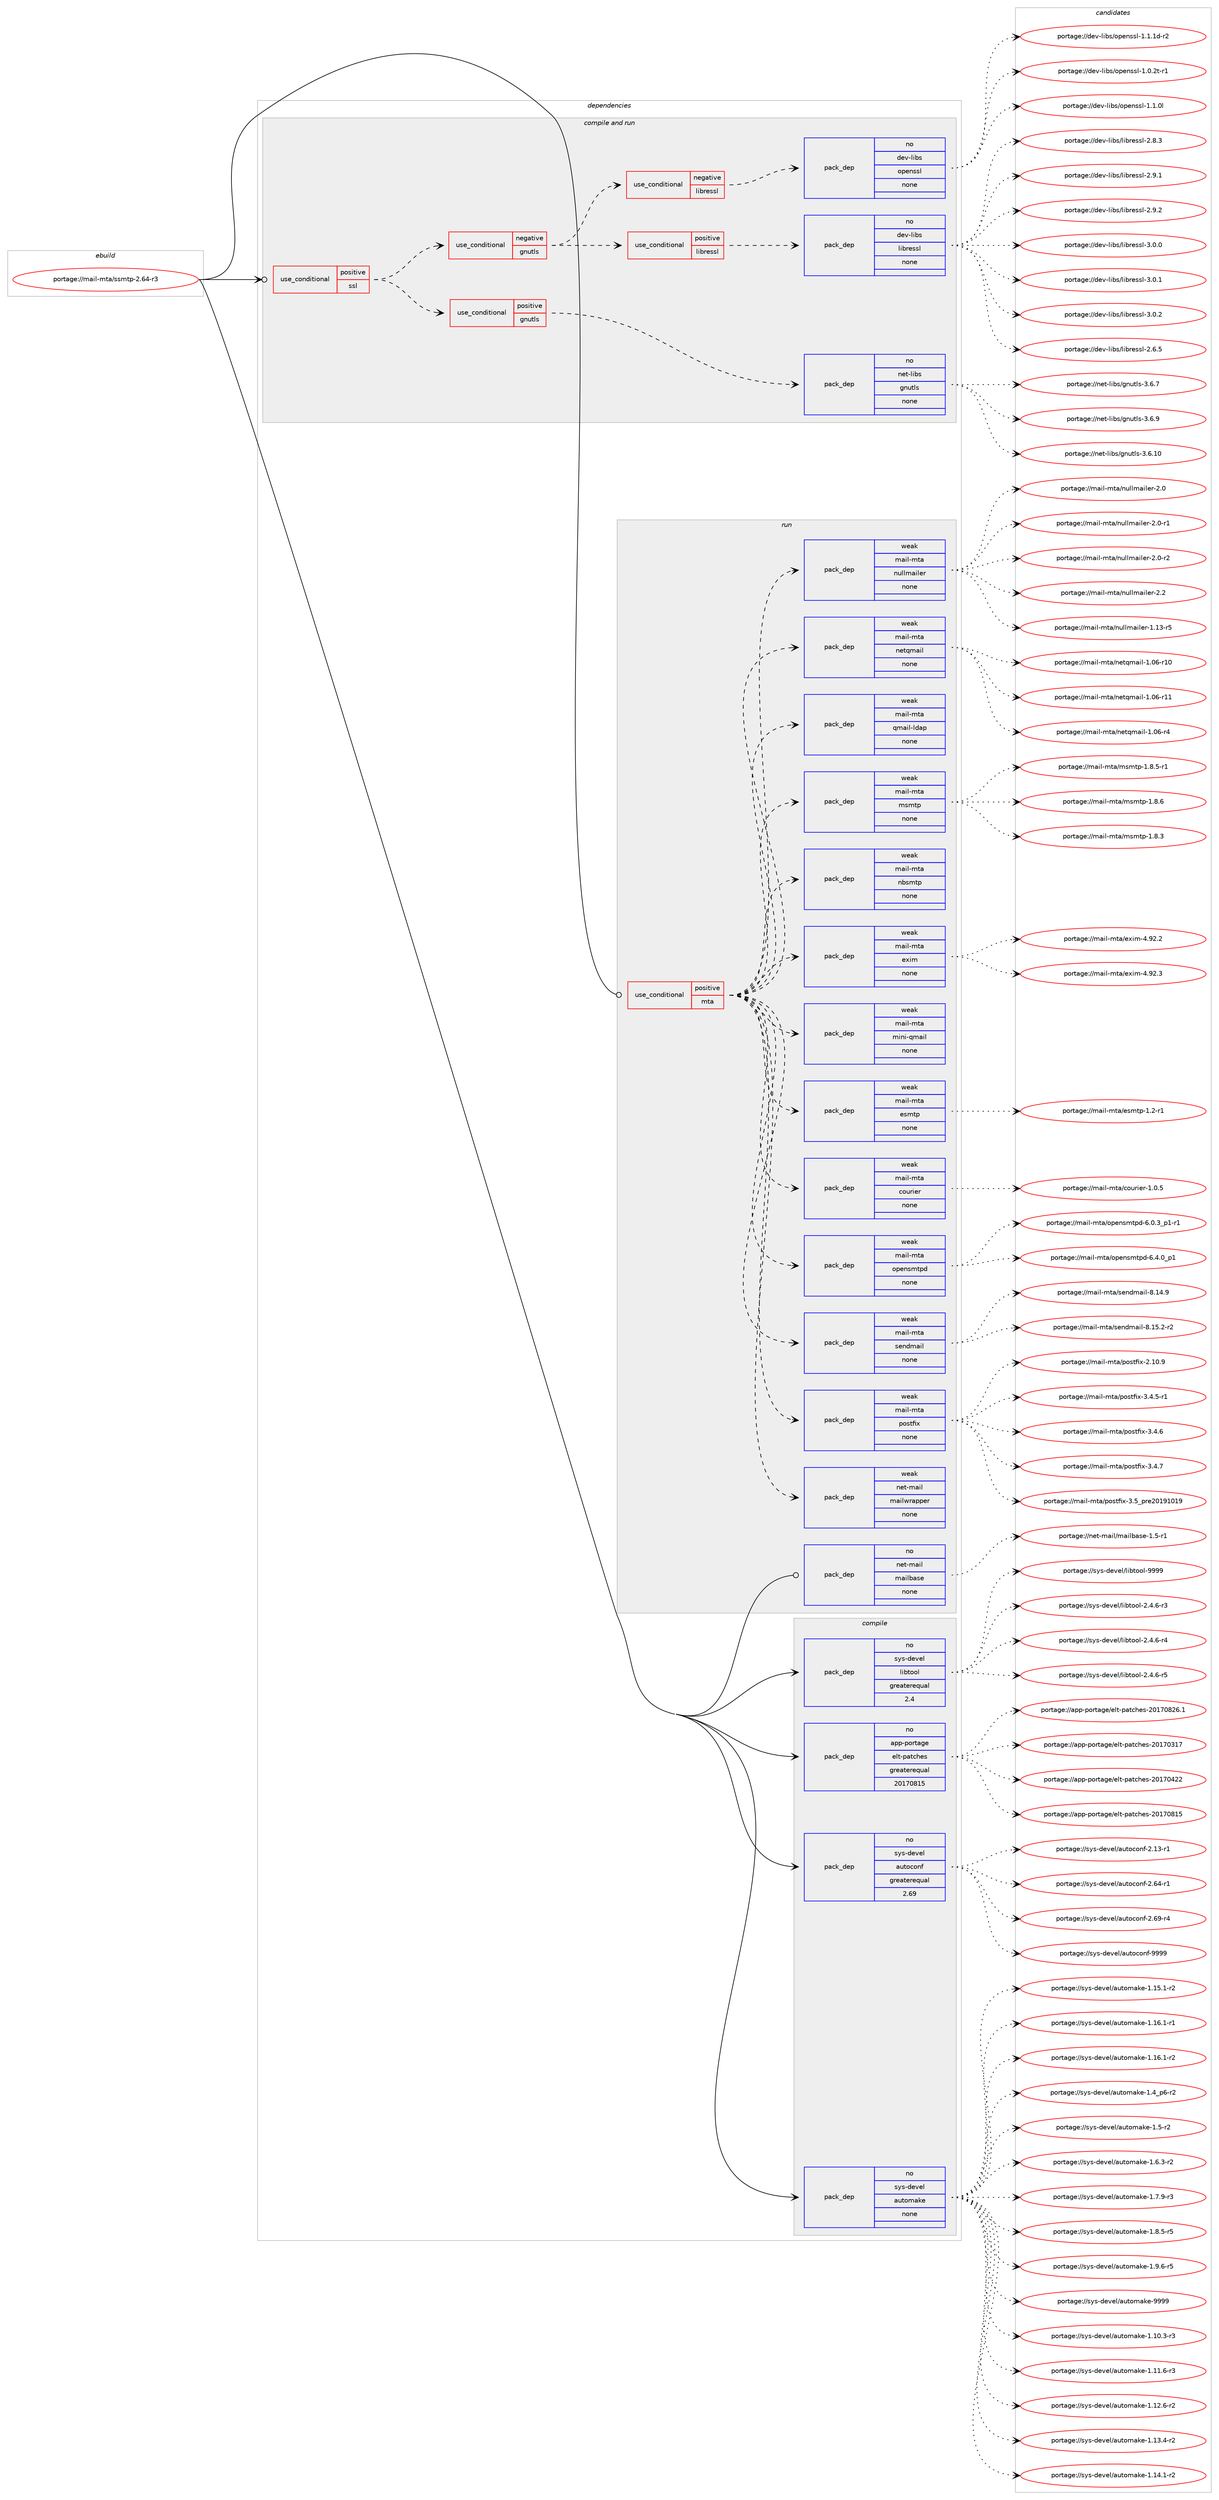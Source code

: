 digraph prolog {

# *************
# Graph options
# *************

newrank=true;
concentrate=true;
compound=true;
graph [rankdir=LR,fontname=Helvetica,fontsize=10,ranksep=1.5];#, ranksep=2.5, nodesep=0.2];
edge  [arrowhead=vee];
node  [fontname=Helvetica,fontsize=10];

# **********
# The ebuild
# **********

subgraph cluster_leftcol {
color=gray;
rank=same;
label=<<i>ebuild</i>>;
id [label="portage://mail-mta/ssmtp-2.64-r3", color=red, width=4, href="../mail-mta/ssmtp-2.64-r3.svg"];
}

# ****************
# The dependencies
# ****************

subgraph cluster_midcol {
color=gray;
label=<<i>dependencies</i>>;
subgraph cluster_compile {
fillcolor="#eeeeee";
style=filled;
label=<<i>compile</i>>;
subgraph pack225647 {
dependency307972 [label=<<TABLE BORDER="0" CELLBORDER="1" CELLSPACING="0" CELLPADDING="4" WIDTH="220"><TR><TD ROWSPAN="6" CELLPADDING="30">pack_dep</TD></TR><TR><TD WIDTH="110">no</TD></TR><TR><TD>app-portage</TD></TR><TR><TD>elt-patches</TD></TR><TR><TD>greaterequal</TD></TR><TR><TD>20170815</TD></TR></TABLE>>, shape=none, color=blue];
}
id:e -> dependency307972:w [weight=20,style="solid",arrowhead="vee"];
subgraph pack225648 {
dependency307973 [label=<<TABLE BORDER="0" CELLBORDER="1" CELLSPACING="0" CELLPADDING="4" WIDTH="220"><TR><TD ROWSPAN="6" CELLPADDING="30">pack_dep</TD></TR><TR><TD WIDTH="110">no</TD></TR><TR><TD>sys-devel</TD></TR><TR><TD>autoconf</TD></TR><TR><TD>greaterequal</TD></TR><TR><TD>2.69</TD></TR></TABLE>>, shape=none, color=blue];
}
id:e -> dependency307973:w [weight=20,style="solid",arrowhead="vee"];
subgraph pack225649 {
dependency307974 [label=<<TABLE BORDER="0" CELLBORDER="1" CELLSPACING="0" CELLPADDING="4" WIDTH="220"><TR><TD ROWSPAN="6" CELLPADDING="30">pack_dep</TD></TR><TR><TD WIDTH="110">no</TD></TR><TR><TD>sys-devel</TD></TR><TR><TD>automake</TD></TR><TR><TD>none</TD></TR><TR><TD></TD></TR></TABLE>>, shape=none, color=blue];
}
id:e -> dependency307974:w [weight=20,style="solid",arrowhead="vee"];
subgraph pack225650 {
dependency307975 [label=<<TABLE BORDER="0" CELLBORDER="1" CELLSPACING="0" CELLPADDING="4" WIDTH="220"><TR><TD ROWSPAN="6" CELLPADDING="30">pack_dep</TD></TR><TR><TD WIDTH="110">no</TD></TR><TR><TD>sys-devel</TD></TR><TR><TD>libtool</TD></TR><TR><TD>greaterequal</TD></TR><TR><TD>2.4</TD></TR></TABLE>>, shape=none, color=blue];
}
id:e -> dependency307975:w [weight=20,style="solid",arrowhead="vee"];
}
subgraph cluster_compileandrun {
fillcolor="#eeeeee";
style=filled;
label=<<i>compile and run</i>>;
subgraph cond77383 {
dependency307976 [label=<<TABLE BORDER="0" CELLBORDER="1" CELLSPACING="0" CELLPADDING="4"><TR><TD ROWSPAN="3" CELLPADDING="10">use_conditional</TD></TR><TR><TD>positive</TD></TR><TR><TD>ssl</TD></TR></TABLE>>, shape=none, color=red];
subgraph cond77384 {
dependency307977 [label=<<TABLE BORDER="0" CELLBORDER="1" CELLSPACING="0" CELLPADDING="4"><TR><TD ROWSPAN="3" CELLPADDING="10">use_conditional</TD></TR><TR><TD>positive</TD></TR><TR><TD>gnutls</TD></TR></TABLE>>, shape=none, color=red];
subgraph pack225651 {
dependency307978 [label=<<TABLE BORDER="0" CELLBORDER="1" CELLSPACING="0" CELLPADDING="4" WIDTH="220"><TR><TD ROWSPAN="6" CELLPADDING="30">pack_dep</TD></TR><TR><TD WIDTH="110">no</TD></TR><TR><TD>net-libs</TD></TR><TR><TD>gnutls</TD></TR><TR><TD>none</TD></TR><TR><TD></TD></TR></TABLE>>, shape=none, color=blue];
}
dependency307977:e -> dependency307978:w [weight=20,style="dashed",arrowhead="vee"];
}
dependency307976:e -> dependency307977:w [weight=20,style="dashed",arrowhead="vee"];
subgraph cond77385 {
dependency307979 [label=<<TABLE BORDER="0" CELLBORDER="1" CELLSPACING="0" CELLPADDING="4"><TR><TD ROWSPAN="3" CELLPADDING="10">use_conditional</TD></TR><TR><TD>negative</TD></TR><TR><TD>gnutls</TD></TR></TABLE>>, shape=none, color=red];
subgraph cond77386 {
dependency307980 [label=<<TABLE BORDER="0" CELLBORDER="1" CELLSPACING="0" CELLPADDING="4"><TR><TD ROWSPAN="3" CELLPADDING="10">use_conditional</TD></TR><TR><TD>negative</TD></TR><TR><TD>libressl</TD></TR></TABLE>>, shape=none, color=red];
subgraph pack225652 {
dependency307981 [label=<<TABLE BORDER="0" CELLBORDER="1" CELLSPACING="0" CELLPADDING="4" WIDTH="220"><TR><TD ROWSPAN="6" CELLPADDING="30">pack_dep</TD></TR><TR><TD WIDTH="110">no</TD></TR><TR><TD>dev-libs</TD></TR><TR><TD>openssl</TD></TR><TR><TD>none</TD></TR><TR><TD></TD></TR></TABLE>>, shape=none, color=blue];
}
dependency307980:e -> dependency307981:w [weight=20,style="dashed",arrowhead="vee"];
}
dependency307979:e -> dependency307980:w [weight=20,style="dashed",arrowhead="vee"];
subgraph cond77387 {
dependency307982 [label=<<TABLE BORDER="0" CELLBORDER="1" CELLSPACING="0" CELLPADDING="4"><TR><TD ROWSPAN="3" CELLPADDING="10">use_conditional</TD></TR><TR><TD>positive</TD></TR><TR><TD>libressl</TD></TR></TABLE>>, shape=none, color=red];
subgraph pack225653 {
dependency307983 [label=<<TABLE BORDER="0" CELLBORDER="1" CELLSPACING="0" CELLPADDING="4" WIDTH="220"><TR><TD ROWSPAN="6" CELLPADDING="30">pack_dep</TD></TR><TR><TD WIDTH="110">no</TD></TR><TR><TD>dev-libs</TD></TR><TR><TD>libressl</TD></TR><TR><TD>none</TD></TR><TR><TD></TD></TR></TABLE>>, shape=none, color=blue];
}
dependency307982:e -> dependency307983:w [weight=20,style="dashed",arrowhead="vee"];
}
dependency307979:e -> dependency307982:w [weight=20,style="dashed",arrowhead="vee"];
}
dependency307976:e -> dependency307979:w [weight=20,style="dashed",arrowhead="vee"];
}
id:e -> dependency307976:w [weight=20,style="solid",arrowhead="odotvee"];
}
subgraph cluster_run {
fillcolor="#eeeeee";
style=filled;
label=<<i>run</i>>;
subgraph cond77388 {
dependency307984 [label=<<TABLE BORDER="0" CELLBORDER="1" CELLSPACING="0" CELLPADDING="4"><TR><TD ROWSPAN="3" CELLPADDING="10">use_conditional</TD></TR><TR><TD>positive</TD></TR><TR><TD>mta</TD></TR></TABLE>>, shape=none, color=red];
subgraph pack225654 {
dependency307985 [label=<<TABLE BORDER="0" CELLBORDER="1" CELLSPACING="0" CELLPADDING="4" WIDTH="220"><TR><TD ROWSPAN="6" CELLPADDING="30">pack_dep</TD></TR><TR><TD WIDTH="110">weak</TD></TR><TR><TD>net-mail</TD></TR><TR><TD>mailwrapper</TD></TR><TR><TD>none</TD></TR><TR><TD></TD></TR></TABLE>>, shape=none, color=blue];
}
dependency307984:e -> dependency307985:w [weight=20,style="dashed",arrowhead="vee"];
subgraph pack225655 {
dependency307986 [label=<<TABLE BORDER="0" CELLBORDER="1" CELLSPACING="0" CELLPADDING="4" WIDTH="220"><TR><TD ROWSPAN="6" CELLPADDING="30">pack_dep</TD></TR><TR><TD WIDTH="110">weak</TD></TR><TR><TD>mail-mta</TD></TR><TR><TD>courier</TD></TR><TR><TD>none</TD></TR><TR><TD></TD></TR></TABLE>>, shape=none, color=blue];
}
dependency307984:e -> dependency307986:w [weight=20,style="dashed",arrowhead="vee"];
subgraph pack225656 {
dependency307987 [label=<<TABLE BORDER="0" CELLBORDER="1" CELLSPACING="0" CELLPADDING="4" WIDTH="220"><TR><TD ROWSPAN="6" CELLPADDING="30">pack_dep</TD></TR><TR><TD WIDTH="110">weak</TD></TR><TR><TD>mail-mta</TD></TR><TR><TD>esmtp</TD></TR><TR><TD>none</TD></TR><TR><TD></TD></TR></TABLE>>, shape=none, color=blue];
}
dependency307984:e -> dependency307987:w [weight=20,style="dashed",arrowhead="vee"];
subgraph pack225657 {
dependency307988 [label=<<TABLE BORDER="0" CELLBORDER="1" CELLSPACING="0" CELLPADDING="4" WIDTH="220"><TR><TD ROWSPAN="6" CELLPADDING="30">pack_dep</TD></TR><TR><TD WIDTH="110">weak</TD></TR><TR><TD>mail-mta</TD></TR><TR><TD>exim</TD></TR><TR><TD>none</TD></TR><TR><TD></TD></TR></TABLE>>, shape=none, color=blue];
}
dependency307984:e -> dependency307988:w [weight=20,style="dashed",arrowhead="vee"];
subgraph pack225658 {
dependency307989 [label=<<TABLE BORDER="0" CELLBORDER="1" CELLSPACING="0" CELLPADDING="4" WIDTH="220"><TR><TD ROWSPAN="6" CELLPADDING="30">pack_dep</TD></TR><TR><TD WIDTH="110">weak</TD></TR><TR><TD>mail-mta</TD></TR><TR><TD>mini-qmail</TD></TR><TR><TD>none</TD></TR><TR><TD></TD></TR></TABLE>>, shape=none, color=blue];
}
dependency307984:e -> dependency307989:w [weight=20,style="dashed",arrowhead="vee"];
subgraph pack225659 {
dependency307990 [label=<<TABLE BORDER="0" CELLBORDER="1" CELLSPACING="0" CELLPADDING="4" WIDTH="220"><TR><TD ROWSPAN="6" CELLPADDING="30">pack_dep</TD></TR><TR><TD WIDTH="110">weak</TD></TR><TR><TD>mail-mta</TD></TR><TR><TD>msmtp</TD></TR><TR><TD>none</TD></TR><TR><TD></TD></TR></TABLE>>, shape=none, color=blue];
}
dependency307984:e -> dependency307990:w [weight=20,style="dashed",arrowhead="vee"];
subgraph pack225660 {
dependency307991 [label=<<TABLE BORDER="0" CELLBORDER="1" CELLSPACING="0" CELLPADDING="4" WIDTH="220"><TR><TD ROWSPAN="6" CELLPADDING="30">pack_dep</TD></TR><TR><TD WIDTH="110">weak</TD></TR><TR><TD>mail-mta</TD></TR><TR><TD>nbsmtp</TD></TR><TR><TD>none</TD></TR><TR><TD></TD></TR></TABLE>>, shape=none, color=blue];
}
dependency307984:e -> dependency307991:w [weight=20,style="dashed",arrowhead="vee"];
subgraph pack225661 {
dependency307992 [label=<<TABLE BORDER="0" CELLBORDER="1" CELLSPACING="0" CELLPADDING="4" WIDTH="220"><TR><TD ROWSPAN="6" CELLPADDING="30">pack_dep</TD></TR><TR><TD WIDTH="110">weak</TD></TR><TR><TD>mail-mta</TD></TR><TR><TD>netqmail</TD></TR><TR><TD>none</TD></TR><TR><TD></TD></TR></TABLE>>, shape=none, color=blue];
}
dependency307984:e -> dependency307992:w [weight=20,style="dashed",arrowhead="vee"];
subgraph pack225662 {
dependency307993 [label=<<TABLE BORDER="0" CELLBORDER="1" CELLSPACING="0" CELLPADDING="4" WIDTH="220"><TR><TD ROWSPAN="6" CELLPADDING="30">pack_dep</TD></TR><TR><TD WIDTH="110">weak</TD></TR><TR><TD>mail-mta</TD></TR><TR><TD>nullmailer</TD></TR><TR><TD>none</TD></TR><TR><TD></TD></TR></TABLE>>, shape=none, color=blue];
}
dependency307984:e -> dependency307993:w [weight=20,style="dashed",arrowhead="vee"];
subgraph pack225663 {
dependency307994 [label=<<TABLE BORDER="0" CELLBORDER="1" CELLSPACING="0" CELLPADDING="4" WIDTH="220"><TR><TD ROWSPAN="6" CELLPADDING="30">pack_dep</TD></TR><TR><TD WIDTH="110">weak</TD></TR><TR><TD>mail-mta</TD></TR><TR><TD>postfix</TD></TR><TR><TD>none</TD></TR><TR><TD></TD></TR></TABLE>>, shape=none, color=blue];
}
dependency307984:e -> dependency307994:w [weight=20,style="dashed",arrowhead="vee"];
subgraph pack225664 {
dependency307995 [label=<<TABLE BORDER="0" CELLBORDER="1" CELLSPACING="0" CELLPADDING="4" WIDTH="220"><TR><TD ROWSPAN="6" CELLPADDING="30">pack_dep</TD></TR><TR><TD WIDTH="110">weak</TD></TR><TR><TD>mail-mta</TD></TR><TR><TD>qmail-ldap</TD></TR><TR><TD>none</TD></TR><TR><TD></TD></TR></TABLE>>, shape=none, color=blue];
}
dependency307984:e -> dependency307995:w [weight=20,style="dashed",arrowhead="vee"];
subgraph pack225665 {
dependency307996 [label=<<TABLE BORDER="0" CELLBORDER="1" CELLSPACING="0" CELLPADDING="4" WIDTH="220"><TR><TD ROWSPAN="6" CELLPADDING="30">pack_dep</TD></TR><TR><TD WIDTH="110">weak</TD></TR><TR><TD>mail-mta</TD></TR><TR><TD>sendmail</TD></TR><TR><TD>none</TD></TR><TR><TD></TD></TR></TABLE>>, shape=none, color=blue];
}
dependency307984:e -> dependency307996:w [weight=20,style="dashed",arrowhead="vee"];
subgraph pack225666 {
dependency307997 [label=<<TABLE BORDER="0" CELLBORDER="1" CELLSPACING="0" CELLPADDING="4" WIDTH="220"><TR><TD ROWSPAN="6" CELLPADDING="30">pack_dep</TD></TR><TR><TD WIDTH="110">weak</TD></TR><TR><TD>mail-mta</TD></TR><TR><TD>opensmtpd</TD></TR><TR><TD>none</TD></TR><TR><TD></TD></TR></TABLE>>, shape=none, color=blue];
}
dependency307984:e -> dependency307997:w [weight=20,style="dashed",arrowhead="vee"];
}
id:e -> dependency307984:w [weight=20,style="solid",arrowhead="odot"];
subgraph pack225667 {
dependency307998 [label=<<TABLE BORDER="0" CELLBORDER="1" CELLSPACING="0" CELLPADDING="4" WIDTH="220"><TR><TD ROWSPAN="6" CELLPADDING="30">pack_dep</TD></TR><TR><TD WIDTH="110">no</TD></TR><TR><TD>net-mail</TD></TR><TR><TD>mailbase</TD></TR><TR><TD>none</TD></TR><TR><TD></TD></TR></TABLE>>, shape=none, color=blue];
}
id:e -> dependency307998:w [weight=20,style="solid",arrowhead="odot"];
}
}

# **************
# The candidates
# **************

subgraph cluster_choices {
rank=same;
color=gray;
label=<<i>candidates</i>>;

subgraph choice225647 {
color=black;
nodesep=1;
choiceportage97112112451121111141169710310147101108116451129711699104101115455048495548514955 [label="portage://app-portage/elt-patches-20170317", color=red, width=4,href="../app-portage/elt-patches-20170317.svg"];
choiceportage97112112451121111141169710310147101108116451129711699104101115455048495548525050 [label="portage://app-portage/elt-patches-20170422", color=red, width=4,href="../app-portage/elt-patches-20170422.svg"];
choiceportage97112112451121111141169710310147101108116451129711699104101115455048495548564953 [label="portage://app-portage/elt-patches-20170815", color=red, width=4,href="../app-portage/elt-patches-20170815.svg"];
choiceportage971121124511211111411697103101471011081164511297116991041011154550484955485650544649 [label="portage://app-portage/elt-patches-20170826.1", color=red, width=4,href="../app-portage/elt-patches-20170826.1.svg"];
dependency307972:e -> choiceportage97112112451121111141169710310147101108116451129711699104101115455048495548514955:w [style=dotted,weight="100"];
dependency307972:e -> choiceportage97112112451121111141169710310147101108116451129711699104101115455048495548525050:w [style=dotted,weight="100"];
dependency307972:e -> choiceportage97112112451121111141169710310147101108116451129711699104101115455048495548564953:w [style=dotted,weight="100"];
dependency307972:e -> choiceportage971121124511211111411697103101471011081164511297116991041011154550484955485650544649:w [style=dotted,weight="100"];
}
subgraph choice225648 {
color=black;
nodesep=1;
choiceportage1151211154510010111810110847971171161119911111010245504649514511449 [label="portage://sys-devel/autoconf-2.13-r1", color=red, width=4,href="../sys-devel/autoconf-2.13-r1.svg"];
choiceportage1151211154510010111810110847971171161119911111010245504654524511449 [label="portage://sys-devel/autoconf-2.64-r1", color=red, width=4,href="../sys-devel/autoconf-2.64-r1.svg"];
choiceportage1151211154510010111810110847971171161119911111010245504654574511452 [label="portage://sys-devel/autoconf-2.69-r4", color=red, width=4,href="../sys-devel/autoconf-2.69-r4.svg"];
choiceportage115121115451001011181011084797117116111991111101024557575757 [label="portage://sys-devel/autoconf-9999", color=red, width=4,href="../sys-devel/autoconf-9999.svg"];
dependency307973:e -> choiceportage1151211154510010111810110847971171161119911111010245504649514511449:w [style=dotted,weight="100"];
dependency307973:e -> choiceportage1151211154510010111810110847971171161119911111010245504654524511449:w [style=dotted,weight="100"];
dependency307973:e -> choiceportage1151211154510010111810110847971171161119911111010245504654574511452:w [style=dotted,weight="100"];
dependency307973:e -> choiceportage115121115451001011181011084797117116111991111101024557575757:w [style=dotted,weight="100"];
}
subgraph choice225649 {
color=black;
nodesep=1;
choiceportage11512111545100101118101108479711711611110997107101454946494846514511451 [label="portage://sys-devel/automake-1.10.3-r3", color=red, width=4,href="../sys-devel/automake-1.10.3-r3.svg"];
choiceportage11512111545100101118101108479711711611110997107101454946494946544511451 [label="portage://sys-devel/automake-1.11.6-r3", color=red, width=4,href="../sys-devel/automake-1.11.6-r3.svg"];
choiceportage11512111545100101118101108479711711611110997107101454946495046544511450 [label="portage://sys-devel/automake-1.12.6-r2", color=red, width=4,href="../sys-devel/automake-1.12.6-r2.svg"];
choiceportage11512111545100101118101108479711711611110997107101454946495146524511450 [label="portage://sys-devel/automake-1.13.4-r2", color=red, width=4,href="../sys-devel/automake-1.13.4-r2.svg"];
choiceportage11512111545100101118101108479711711611110997107101454946495246494511450 [label="portage://sys-devel/automake-1.14.1-r2", color=red, width=4,href="../sys-devel/automake-1.14.1-r2.svg"];
choiceportage11512111545100101118101108479711711611110997107101454946495346494511450 [label="portage://sys-devel/automake-1.15.1-r2", color=red, width=4,href="../sys-devel/automake-1.15.1-r2.svg"];
choiceportage11512111545100101118101108479711711611110997107101454946495446494511449 [label="portage://sys-devel/automake-1.16.1-r1", color=red, width=4,href="../sys-devel/automake-1.16.1-r1.svg"];
choiceportage11512111545100101118101108479711711611110997107101454946495446494511450 [label="portage://sys-devel/automake-1.16.1-r2", color=red, width=4,href="../sys-devel/automake-1.16.1-r2.svg"];
choiceportage115121115451001011181011084797117116111109971071014549465295112544511450 [label="portage://sys-devel/automake-1.4_p6-r2", color=red, width=4,href="../sys-devel/automake-1.4_p6-r2.svg"];
choiceportage11512111545100101118101108479711711611110997107101454946534511450 [label="portage://sys-devel/automake-1.5-r2", color=red, width=4,href="../sys-devel/automake-1.5-r2.svg"];
choiceportage115121115451001011181011084797117116111109971071014549465446514511450 [label="portage://sys-devel/automake-1.6.3-r2", color=red, width=4,href="../sys-devel/automake-1.6.3-r2.svg"];
choiceportage115121115451001011181011084797117116111109971071014549465546574511451 [label="portage://sys-devel/automake-1.7.9-r3", color=red, width=4,href="../sys-devel/automake-1.7.9-r3.svg"];
choiceportage115121115451001011181011084797117116111109971071014549465646534511453 [label="portage://sys-devel/automake-1.8.5-r5", color=red, width=4,href="../sys-devel/automake-1.8.5-r5.svg"];
choiceportage115121115451001011181011084797117116111109971071014549465746544511453 [label="portage://sys-devel/automake-1.9.6-r5", color=red, width=4,href="../sys-devel/automake-1.9.6-r5.svg"];
choiceportage115121115451001011181011084797117116111109971071014557575757 [label="portage://sys-devel/automake-9999", color=red, width=4,href="../sys-devel/automake-9999.svg"];
dependency307974:e -> choiceportage11512111545100101118101108479711711611110997107101454946494846514511451:w [style=dotted,weight="100"];
dependency307974:e -> choiceportage11512111545100101118101108479711711611110997107101454946494946544511451:w [style=dotted,weight="100"];
dependency307974:e -> choiceportage11512111545100101118101108479711711611110997107101454946495046544511450:w [style=dotted,weight="100"];
dependency307974:e -> choiceportage11512111545100101118101108479711711611110997107101454946495146524511450:w [style=dotted,weight="100"];
dependency307974:e -> choiceportage11512111545100101118101108479711711611110997107101454946495246494511450:w [style=dotted,weight="100"];
dependency307974:e -> choiceportage11512111545100101118101108479711711611110997107101454946495346494511450:w [style=dotted,weight="100"];
dependency307974:e -> choiceportage11512111545100101118101108479711711611110997107101454946495446494511449:w [style=dotted,weight="100"];
dependency307974:e -> choiceportage11512111545100101118101108479711711611110997107101454946495446494511450:w [style=dotted,weight="100"];
dependency307974:e -> choiceportage115121115451001011181011084797117116111109971071014549465295112544511450:w [style=dotted,weight="100"];
dependency307974:e -> choiceportage11512111545100101118101108479711711611110997107101454946534511450:w [style=dotted,weight="100"];
dependency307974:e -> choiceportage115121115451001011181011084797117116111109971071014549465446514511450:w [style=dotted,weight="100"];
dependency307974:e -> choiceportage115121115451001011181011084797117116111109971071014549465546574511451:w [style=dotted,weight="100"];
dependency307974:e -> choiceportage115121115451001011181011084797117116111109971071014549465646534511453:w [style=dotted,weight="100"];
dependency307974:e -> choiceportage115121115451001011181011084797117116111109971071014549465746544511453:w [style=dotted,weight="100"];
dependency307974:e -> choiceportage115121115451001011181011084797117116111109971071014557575757:w [style=dotted,weight="100"];
}
subgraph choice225650 {
color=black;
nodesep=1;
choiceportage1151211154510010111810110847108105981161111111084550465246544511451 [label="portage://sys-devel/libtool-2.4.6-r3", color=red, width=4,href="../sys-devel/libtool-2.4.6-r3.svg"];
choiceportage1151211154510010111810110847108105981161111111084550465246544511452 [label="portage://sys-devel/libtool-2.4.6-r4", color=red, width=4,href="../sys-devel/libtool-2.4.6-r4.svg"];
choiceportage1151211154510010111810110847108105981161111111084550465246544511453 [label="portage://sys-devel/libtool-2.4.6-r5", color=red, width=4,href="../sys-devel/libtool-2.4.6-r5.svg"];
choiceportage1151211154510010111810110847108105981161111111084557575757 [label="portage://sys-devel/libtool-9999", color=red, width=4,href="../sys-devel/libtool-9999.svg"];
dependency307975:e -> choiceportage1151211154510010111810110847108105981161111111084550465246544511451:w [style=dotted,weight="100"];
dependency307975:e -> choiceportage1151211154510010111810110847108105981161111111084550465246544511452:w [style=dotted,weight="100"];
dependency307975:e -> choiceportage1151211154510010111810110847108105981161111111084550465246544511453:w [style=dotted,weight="100"];
dependency307975:e -> choiceportage1151211154510010111810110847108105981161111111084557575757:w [style=dotted,weight="100"];
}
subgraph choice225651 {
color=black;
nodesep=1;
choiceportage11010111645108105981154710311011711610811545514654464948 [label="portage://net-libs/gnutls-3.6.10", color=red, width=4,href="../net-libs/gnutls-3.6.10.svg"];
choiceportage110101116451081059811547103110117116108115455146544655 [label="portage://net-libs/gnutls-3.6.7", color=red, width=4,href="../net-libs/gnutls-3.6.7.svg"];
choiceportage110101116451081059811547103110117116108115455146544657 [label="portage://net-libs/gnutls-3.6.9", color=red, width=4,href="../net-libs/gnutls-3.6.9.svg"];
dependency307978:e -> choiceportage11010111645108105981154710311011711610811545514654464948:w [style=dotted,weight="100"];
dependency307978:e -> choiceportage110101116451081059811547103110117116108115455146544655:w [style=dotted,weight="100"];
dependency307978:e -> choiceportage110101116451081059811547103110117116108115455146544657:w [style=dotted,weight="100"];
}
subgraph choice225652 {
color=black;
nodesep=1;
choiceportage1001011184510810598115471111121011101151151084549464846501164511449 [label="portage://dev-libs/openssl-1.0.2t-r1", color=red, width=4,href="../dev-libs/openssl-1.0.2t-r1.svg"];
choiceportage100101118451081059811547111112101110115115108454946494648108 [label="portage://dev-libs/openssl-1.1.0l", color=red, width=4,href="../dev-libs/openssl-1.1.0l.svg"];
choiceportage1001011184510810598115471111121011101151151084549464946491004511450 [label="portage://dev-libs/openssl-1.1.1d-r2", color=red, width=4,href="../dev-libs/openssl-1.1.1d-r2.svg"];
dependency307981:e -> choiceportage1001011184510810598115471111121011101151151084549464846501164511449:w [style=dotted,weight="100"];
dependency307981:e -> choiceportage100101118451081059811547111112101110115115108454946494648108:w [style=dotted,weight="100"];
dependency307981:e -> choiceportage1001011184510810598115471111121011101151151084549464946491004511450:w [style=dotted,weight="100"];
}
subgraph choice225653 {
color=black;
nodesep=1;
choiceportage10010111845108105981154710810598114101115115108455046544653 [label="portage://dev-libs/libressl-2.6.5", color=red, width=4,href="../dev-libs/libressl-2.6.5.svg"];
choiceportage10010111845108105981154710810598114101115115108455046564651 [label="portage://dev-libs/libressl-2.8.3", color=red, width=4,href="../dev-libs/libressl-2.8.3.svg"];
choiceportage10010111845108105981154710810598114101115115108455046574649 [label="portage://dev-libs/libressl-2.9.1", color=red, width=4,href="../dev-libs/libressl-2.9.1.svg"];
choiceportage10010111845108105981154710810598114101115115108455046574650 [label="portage://dev-libs/libressl-2.9.2", color=red, width=4,href="../dev-libs/libressl-2.9.2.svg"];
choiceportage10010111845108105981154710810598114101115115108455146484648 [label="portage://dev-libs/libressl-3.0.0", color=red, width=4,href="../dev-libs/libressl-3.0.0.svg"];
choiceportage10010111845108105981154710810598114101115115108455146484649 [label="portage://dev-libs/libressl-3.0.1", color=red, width=4,href="../dev-libs/libressl-3.0.1.svg"];
choiceportage10010111845108105981154710810598114101115115108455146484650 [label="portage://dev-libs/libressl-3.0.2", color=red, width=4,href="../dev-libs/libressl-3.0.2.svg"];
dependency307983:e -> choiceportage10010111845108105981154710810598114101115115108455046544653:w [style=dotted,weight="100"];
dependency307983:e -> choiceportage10010111845108105981154710810598114101115115108455046564651:w [style=dotted,weight="100"];
dependency307983:e -> choiceportage10010111845108105981154710810598114101115115108455046574649:w [style=dotted,weight="100"];
dependency307983:e -> choiceportage10010111845108105981154710810598114101115115108455046574650:w [style=dotted,weight="100"];
dependency307983:e -> choiceportage10010111845108105981154710810598114101115115108455146484648:w [style=dotted,weight="100"];
dependency307983:e -> choiceportage10010111845108105981154710810598114101115115108455146484649:w [style=dotted,weight="100"];
dependency307983:e -> choiceportage10010111845108105981154710810598114101115115108455146484650:w [style=dotted,weight="100"];
}
subgraph choice225654 {
color=black;
nodesep=1;
}
subgraph choice225655 {
color=black;
nodesep=1;
choiceportage1099710510845109116974799111117114105101114454946484653 [label="portage://mail-mta/courier-1.0.5", color=red, width=4,href="../mail-mta/courier-1.0.5.svg"];
dependency307986:e -> choiceportage1099710510845109116974799111117114105101114454946484653:w [style=dotted,weight="100"];
}
subgraph choice225656 {
color=black;
nodesep=1;
choiceportage10997105108451091169747101115109116112454946504511449 [label="portage://mail-mta/esmtp-1.2-r1", color=red, width=4,href="../mail-mta/esmtp-1.2-r1.svg"];
dependency307987:e -> choiceportage10997105108451091169747101115109116112454946504511449:w [style=dotted,weight="100"];
}
subgraph choice225657 {
color=black;
nodesep=1;
choiceportage1099710510845109116974710112010510945524657504650 [label="portage://mail-mta/exim-4.92.2", color=red, width=4,href="../mail-mta/exim-4.92.2.svg"];
choiceportage1099710510845109116974710112010510945524657504651 [label="portage://mail-mta/exim-4.92.3", color=red, width=4,href="../mail-mta/exim-4.92.3.svg"];
dependency307988:e -> choiceportage1099710510845109116974710112010510945524657504650:w [style=dotted,weight="100"];
dependency307988:e -> choiceportage1099710510845109116974710112010510945524657504651:w [style=dotted,weight="100"];
}
subgraph choice225658 {
color=black;
nodesep=1;
}
subgraph choice225659 {
color=black;
nodesep=1;
choiceportage10997105108451091169747109115109116112454946564651 [label="portage://mail-mta/msmtp-1.8.3", color=red, width=4,href="../mail-mta/msmtp-1.8.3.svg"];
choiceportage109971051084510911697471091151091161124549465646534511449 [label="portage://mail-mta/msmtp-1.8.5-r1", color=red, width=4,href="../mail-mta/msmtp-1.8.5-r1.svg"];
choiceportage10997105108451091169747109115109116112454946564654 [label="portage://mail-mta/msmtp-1.8.6", color=red, width=4,href="../mail-mta/msmtp-1.8.6.svg"];
dependency307990:e -> choiceportage10997105108451091169747109115109116112454946564651:w [style=dotted,weight="100"];
dependency307990:e -> choiceportage109971051084510911697471091151091161124549465646534511449:w [style=dotted,weight="100"];
dependency307990:e -> choiceportage10997105108451091169747109115109116112454946564654:w [style=dotted,weight="100"];
}
subgraph choice225660 {
color=black;
nodesep=1;
}
subgraph choice225661 {
color=black;
nodesep=1;
choiceportage10997105108451091169747110101116113109971051084549464854451144948 [label="portage://mail-mta/netqmail-1.06-r10", color=red, width=4,href="../mail-mta/netqmail-1.06-r10.svg"];
choiceportage10997105108451091169747110101116113109971051084549464854451144949 [label="portage://mail-mta/netqmail-1.06-r11", color=red, width=4,href="../mail-mta/netqmail-1.06-r11.svg"];
choiceportage109971051084510911697471101011161131099710510845494648544511452 [label="portage://mail-mta/netqmail-1.06-r4", color=red, width=4,href="../mail-mta/netqmail-1.06-r4.svg"];
dependency307992:e -> choiceportage10997105108451091169747110101116113109971051084549464854451144948:w [style=dotted,weight="100"];
dependency307992:e -> choiceportage10997105108451091169747110101116113109971051084549464854451144949:w [style=dotted,weight="100"];
dependency307992:e -> choiceportage109971051084510911697471101011161131099710510845494648544511452:w [style=dotted,weight="100"];
}
subgraph choice225662 {
color=black;
nodesep=1;
choiceportage109971051084510911697471101171081081099710510810111445494649514511453 [label="portage://mail-mta/nullmailer-1.13-r5", color=red, width=4,href="../mail-mta/nullmailer-1.13-r5.svg"];
choiceportage109971051084510911697471101171081081099710510810111445504648 [label="portage://mail-mta/nullmailer-2.0", color=red, width=4,href="../mail-mta/nullmailer-2.0.svg"];
choiceportage1099710510845109116974711011710810810997105108101114455046484511449 [label="portage://mail-mta/nullmailer-2.0-r1", color=red, width=4,href="../mail-mta/nullmailer-2.0-r1.svg"];
choiceportage1099710510845109116974711011710810810997105108101114455046484511450 [label="portage://mail-mta/nullmailer-2.0-r2", color=red, width=4,href="../mail-mta/nullmailer-2.0-r2.svg"];
choiceportage109971051084510911697471101171081081099710510810111445504650 [label="portage://mail-mta/nullmailer-2.2", color=red, width=4,href="../mail-mta/nullmailer-2.2.svg"];
dependency307993:e -> choiceportage109971051084510911697471101171081081099710510810111445494649514511453:w [style=dotted,weight="100"];
dependency307993:e -> choiceportage109971051084510911697471101171081081099710510810111445504648:w [style=dotted,weight="100"];
dependency307993:e -> choiceportage1099710510845109116974711011710810810997105108101114455046484511449:w [style=dotted,weight="100"];
dependency307993:e -> choiceportage1099710510845109116974711011710810810997105108101114455046484511450:w [style=dotted,weight="100"];
dependency307993:e -> choiceportage109971051084510911697471101171081081099710510810111445504650:w [style=dotted,weight="100"];
}
subgraph choice225663 {
color=black;
nodesep=1;
choiceportage1099710510845109116974711211111511610210512045504649484657 [label="portage://mail-mta/postfix-2.10.9", color=red, width=4,href="../mail-mta/postfix-2.10.9.svg"];
choiceportage109971051084510911697471121111151161021051204551465246534511449 [label="portage://mail-mta/postfix-3.4.5-r1", color=red, width=4,href="../mail-mta/postfix-3.4.5-r1.svg"];
choiceportage10997105108451091169747112111115116102105120455146524654 [label="portage://mail-mta/postfix-3.4.6", color=red, width=4,href="../mail-mta/postfix-3.4.6.svg"];
choiceportage10997105108451091169747112111115116102105120455146524655 [label="portage://mail-mta/postfix-3.4.7", color=red, width=4,href="../mail-mta/postfix-3.4.7.svg"];
choiceportage1099710510845109116974711211111511610210512045514653951121141015048495749484957 [label="portage://mail-mta/postfix-3.5_pre20191019", color=red, width=4,href="../mail-mta/postfix-3.5_pre20191019.svg"];
dependency307994:e -> choiceportage1099710510845109116974711211111511610210512045504649484657:w [style=dotted,weight="100"];
dependency307994:e -> choiceportage109971051084510911697471121111151161021051204551465246534511449:w [style=dotted,weight="100"];
dependency307994:e -> choiceportage10997105108451091169747112111115116102105120455146524654:w [style=dotted,weight="100"];
dependency307994:e -> choiceportage10997105108451091169747112111115116102105120455146524655:w [style=dotted,weight="100"];
dependency307994:e -> choiceportage1099710510845109116974711211111511610210512045514653951121141015048495749484957:w [style=dotted,weight="100"];
}
subgraph choice225664 {
color=black;
nodesep=1;
}
subgraph choice225665 {
color=black;
nodesep=1;
choiceportage109971051084510911697471151011101001099710510845564649524657 [label="portage://mail-mta/sendmail-8.14.9", color=red, width=4,href="../mail-mta/sendmail-8.14.9.svg"];
choiceportage1099710510845109116974711510111010010997105108455646495346504511450 [label="portage://mail-mta/sendmail-8.15.2-r2", color=red, width=4,href="../mail-mta/sendmail-8.15.2-r2.svg"];
dependency307996:e -> choiceportage109971051084510911697471151011101001099710510845564649524657:w [style=dotted,weight="100"];
dependency307996:e -> choiceportage1099710510845109116974711510111010010997105108455646495346504511450:w [style=dotted,weight="100"];
}
subgraph choice225666 {
color=black;
nodesep=1;
choiceportage1099710510845109116974711111210111011510911611210045544648465195112494511449 [label="portage://mail-mta/opensmtpd-6.0.3_p1-r1", color=red, width=4,href="../mail-mta/opensmtpd-6.0.3_p1-r1.svg"];
choiceportage109971051084510911697471111121011101151091161121004554465246489511249 [label="portage://mail-mta/opensmtpd-6.4.0_p1", color=red, width=4,href="../mail-mta/opensmtpd-6.4.0_p1.svg"];
dependency307997:e -> choiceportage1099710510845109116974711111210111011510911611210045544648465195112494511449:w [style=dotted,weight="100"];
dependency307997:e -> choiceportage109971051084510911697471111121011101151091161121004554465246489511249:w [style=dotted,weight="100"];
}
subgraph choice225667 {
color=black;
nodesep=1;
choiceportage110101116451099710510847109971051089897115101454946534511449 [label="portage://net-mail/mailbase-1.5-r1", color=red, width=4,href="../net-mail/mailbase-1.5-r1.svg"];
dependency307998:e -> choiceportage110101116451099710510847109971051089897115101454946534511449:w [style=dotted,weight="100"];
}
}

}

